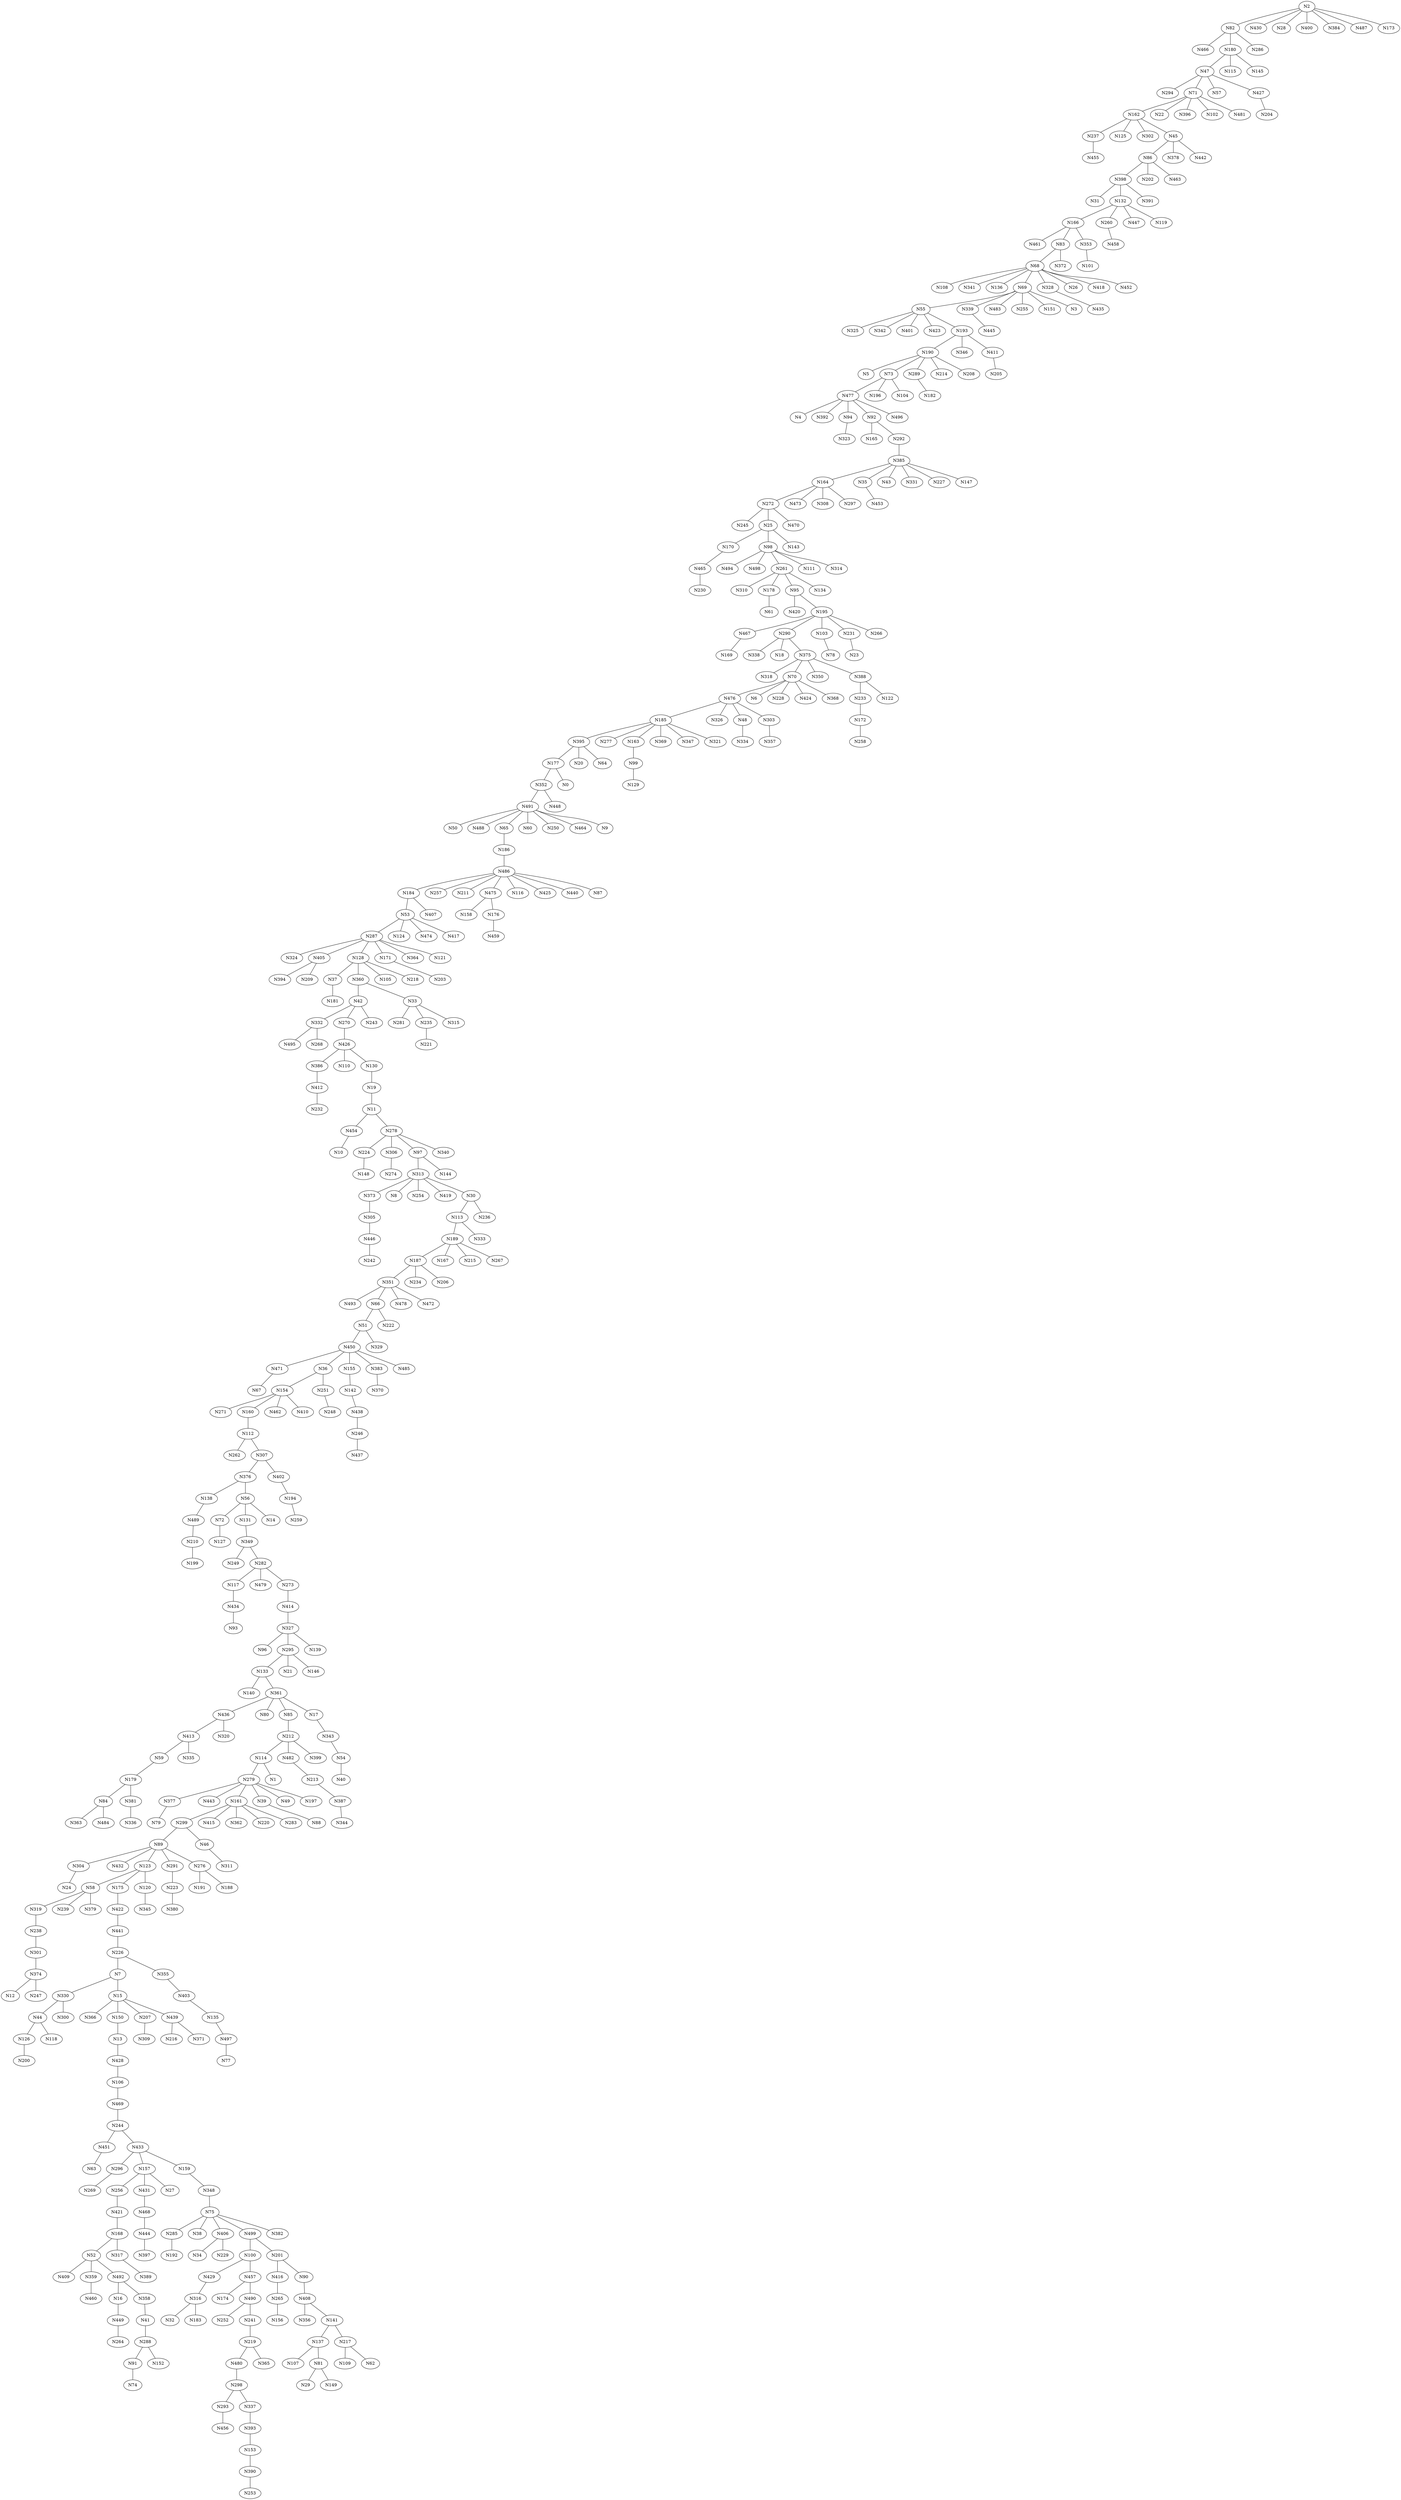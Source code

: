 Graph G {
	N135--N497[weight=1];
	N68--N108[weight=1];
	N451--N63[weight=1];
	N68--N341[weight=1];
	N433--N296[weight=1];
	N408--N356[weight=1];
	N53--N287[weight=1];
	N114--N279[weight=1];
	N395--N177[weight=1];
	N279--N377[weight=1];
	N486--N184[weight=1];
	N373--N305[weight=1];
	N52--N409[weight=1];
	N454--N10[weight=1];
	N170--N465[weight=1];
	N7--N330[weight=1];
	N15--N366[weight=1];
	N82--N466[weight=1];
	N374--N12[weight=1];
	N386--N412[weight=1];
	N429--N316[weight=1];
	N2--N430[weight=1];
	N226--N355[weight=1];
	N316--N32[weight=1];
	N433--N157[weight=1];
	N433--N159[weight=1];
	N42--N332[weight=1];
	N298--N293[weight=1];
	N467--N169[weight=1];
	N213--N387[weight=1];
	N2--N28[weight=1];
	N349--N249[weight=1];
	N162--N237[weight=1];
	N89--N304[weight=1];
	N352--N491[weight=1];
	N154--N271[weight=1];
	N68--N136[weight=1];
	N285--N192[weight=1];
	N376--N138[weight=1];
	N395--N20[weight=1];
	N89--N432[weight=1];
	N75--N38[weight=1];
	N287--N324[weight=1];
	N272--N245[weight=1];
	N154--N160[weight=1];
	N162--N125[weight=1];
	N279--N443[weight=1];
	N359--N460[weight=1];
	N47--N294[weight=1];
	N422--N441[weight=1];
	N224--N148[weight=1];
	N486--N257[weight=1];
	N53--N124[weight=1];
	N398--N31[weight=1];
	N2--N400[weight=1];
	N290--N338[weight=1];
	N15--N150[weight=1];
	N446--N242[weight=1];
	N282--N117[weight=1];
	N282--N479[weight=1];
	N133--N140[weight=1];
	N47--N71[weight=1];
	N469--N244[weight=1];
	N137--N107[weight=1];
	N164--N473[weight=1];
	N313--N8[weight=1];
	N123--N58[weight=1];
	N207--N309[weight=1];
	N194--N259[weight=1];
	N53--N474[weight=1];
	N413--N59[weight=1];
	N37--N181[weight=1];
	N55--N325[weight=1];
	N349--N282[weight=1];
	N492--N16[weight=1];
	N98--N494[weight=1];
	N98--N498[weight=1];
	N296--N269[weight=1];
	N47--N57[weight=1];
	N471--N67[weight=1];
	N251--N248[weight=1];
	N168--N52[weight=1];
	N390--N253[weight=1];
	N290--N18[weight=1];
	N175--N422[weight=1];
	N408--N141[weight=1];
	N190--N5[weight=1];
	N457--N174[weight=1];
	N98--N261[weight=1];
	N287--N405[weight=1];
	N261--N310[weight=1];
	N100--N429[weight=1];
	N112--N262[weight=1];
	N141--N137[weight=1];
	N71--N22[weight=1];
	N438--N246[weight=1];
	N55--N342[weight=1];
	N190--N73[weight=1];
	N299--N89[weight=1];
	N189--N187[weight=1];
	N86--N202[weight=1];
	N374--N247[weight=1];
	N486--N211[weight=1];
	N2--N82[weight=1];
	N273--N414[weight=1];
	N52--N359[weight=1];
	N160--N112[weight=1];
	N98--N111[weight=1];
	N159--N348[weight=1];
	N138--N489[weight=1];
	N166--N461[weight=1];
	N106--N469[weight=1];
	N477--N4[weight=1];
	N477--N392[weight=1];
	N330--N44[weight=1];
	N68--N69[weight=1];
	N81--N29[weight=1];
	N89--N291[weight=1];
	N261--N178[weight=1];
	N278--N306[weight=1];
	N97--N144[weight=1];
	N330--N300[weight=1];
	N82--N180[weight=1];
	N439--N216[weight=1];
	N36--N154[weight=1];
	N162--N302[weight=1];
	N55--N401[weight=1];
	N84--N363[weight=1];
	N84--N484[weight=1];
	N94--N323[weight=1];
	N83--N68[weight=1];
	N313--N254[weight=1];
	N486--N475[weight=1];
	N313--N373[weight=1];
	N307--N376[weight=1];
	N491--N50[weight=1];
	N486--N116[weight=1];
	N100--N457[weight=1];
	N25--N98[weight=1];
	N189--N167[weight=1];
	N328--N435[weight=1];
	N427--N204[weight=1];
	N44--N126[weight=1];
	N416--N265[weight=1];
	N375--N318[weight=1];
	N86--N463[weight=1];
	N45--N378[weight=1];
	N103--N78[weight=1];
	N157--N256[weight=1];
	N2--N384[weight=1];
	N217--N109[weight=1];
	N95--N420[weight=1];
	N476--N185[weight=1];
	N491--N488[weight=1];
	N491--N65[weight=1];
	N491--N60[weight=1];
	N492--N358[weight=1];
	N82--N286[weight=1];
	N231--N23[weight=1];
	N113--N333[weight=1];
	N89--N276[weight=1];
	N161--N415[weight=1];
	N385--N35[weight=1];
	N377--N79[weight=1];
	N491--N250[weight=1];
	N55--N423[weight=1];
	N272--N25[weight=1];
	N306--N274[weight=1];
	N153--N390[weight=1];
	N299--N46[weight=1];
	N375--N70[weight=1];
	N304--N24[weight=1];
	N431--N468[weight=1];
	N475--N158[weight=1];
	N2--N487[weight=1];
	N89--N123[weight=1];
	N441--N226[weight=1];
	N98--N314[weight=1];
	N385--N43[weight=1];
	N212--N114[weight=1];
	N42--N270[weight=1];
	N272--N470[weight=1];
	N491--N464[weight=1];
	N490--N252[weight=1];
	N317--N389[weight=1];
	N436--N413[weight=1];
	N486--N425[weight=1];
	N161--N362[weight=1];
	N319--N238[weight=1];
	N261--N134[weight=1];
	N92--N165[weight=1];
	N195--N290[weight=1];
	N426--N110[weight=1];
	N51--N450[weight=1];
	N44--N118[weight=1];
	N179--N84[weight=1];
	N154--N462[weight=1];
	N226--N7[weight=1];
	N490--N241[weight=1];
	N51--N329[weight=1];
	N97--N313[weight=1];
	N450--N36[weight=1];
	N164--N308[weight=1];
	N184--N53[weight=1];
	N279--N39[weight=1];
	N161--N220[weight=1];
	N70--N6[weight=1];
	N375--N350[weight=1];
	N426--N386[weight=1];
	N475--N176[weight=1];
	N112--N307[weight=1];
	N86--N398[weight=1];
	N53--N417[weight=1];
	N486--N440[weight=1];
	N91--N74[weight=1];
	N47--N427[weight=1];
	N477--N496[weight=1];
	N426--N130[weight=1];
	N395--N64[weight=1];
	N212--N482[weight=1];
	N279--N49[weight=1];
	N428--N106[weight=1];
	N327--N96[weight=1];
	N381--N336[weight=1];
	N42--N243[weight=1];
	N45--N442[weight=1];
	N46--N311[weight=1];
	N36--N251[weight=1];
	N117--N434[weight=1];
	N128--N37[weight=1];
	N219--N480[weight=1];
	N157--N27[weight=1];
	N171--N203[weight=1];
	N113--N189[weight=1];
	N33--N281[weight=1];
	N128--N360[weight=1];
	N385--N331[weight=1];
	N16--N449[weight=1];
	N219--N365[weight=1];
	N162--N45[weight=1];
	N265--N156[weight=1];
	N436--N320[weight=1];
	N81--N149[weight=1];
	N212--N399[weight=1];
	N480--N298[weight=1];
	N157--N431[weight=1];
	N486--N87[weight=1];
	N65--N186[weight=1];
	N177--N0[weight=1];
	N189--N215[weight=1];
	N178--N61[weight=1];
	N476--N326[weight=1];
	N307--N402[weight=1];
	N161--N283[weight=1];
	N217--N62[weight=1];
	N193--N190[weight=1];
	N69--N339[weight=1];
	N241--N219[weight=1];
	N351--N493[weight=1];
	N385--N227[weight=1];
	N70--N228[weight=1];
	N73--N196[weight=1];
	N25--N170[weight=1];
	N210--N199[weight=1];
	N421--N168[weight=1];
	N360--N42[weight=1];
	N327--N295[weight=1];
	N313--N419[weight=1];
	N92--N292[weight=1];
	N339--N445[weight=1];
	N35--N453[weight=1];
	N45--N86[weight=1];
	N166--N83[weight=1];
	N123--N120[weight=1];
	N41--N288[weight=1];
	N48--N334[weight=1];
	N195--N266[weight=1];
	N155--N142[weight=1];
	N482--N213[weight=1];
	N360--N33[weight=1];
	N288--N91[weight=1];
	N59--N179[weight=1];
	N270--N426[weight=1];
	N361--N80[weight=1];
	N114--N1[weight=1];
	N361--N85[weight=1];
	N343--N54[weight=1];
	N137--N81[weight=1];
	N375--N388[weight=1];
	N489--N210[weight=1];
	N305--N446[weight=1];
	N176--N459[weight=1];
	N184--N407[weight=1];
	N179--N381[weight=1];
	N83--N372[weight=1];
	N189--N267[weight=1];
	N303--N357[weight=1];
	N190--N289[weight=1];
	N99--N129[weight=1];
	N406--N34[weight=1];
	N69--N483[weight=1];
	N260--N458[weight=1];
	N332--N495[weight=1];
	N19--N11[weight=1];
	N187--N351[weight=1];
	N405--N394[weight=1];
	N187--N234[weight=1];
	N316--N183[weight=1];
	N75--N285[weight=1];
	N70--N424[weight=1];
	N278--N340[weight=1];
	N154--N410[weight=1];
	N468--N444[weight=1];
	N439--N371[weight=1];
	N68--N26[weight=1];
	N168--N317[weight=1];
	N278--N224[weight=1];
	N33--N235[weight=1];
	N132--N166[weight=1];
	N69--N255[weight=1];
	N25--N143[weight=1];
	N383--N370[weight=1];
	N295--N21[weight=1];
	N450--N485[weight=1];
	N11--N454[weight=1];
	N385--N147[weight=1];
	N13--N428[weight=1];
	N289--N182[weight=1];
	N185--N277[weight=1];
	N387--N344[weight=1];
	N195--N231[weight=1];
	N185--N395[weight=1];
	N327--N139[weight=1];
	N52--N492[weight=1];
	N30--N113[weight=1];
	N450--N471[weight=1];
	N30--N236[weight=1];
	N223--N380[weight=1];
	N85--N212[weight=1];
	N75--N499[weight=1];
	N256--N421[weight=1];
	N491--N9[weight=1];
	N58--N319[weight=1];
	N75--N382[weight=1];
	N195--N467[weight=1];
	N195--N103[weight=1];
	N201--N90[weight=1];
	N476--N303[weight=1];
	N185--N163[weight=1];
	N120--N345[weight=1];
	N161--N299[weight=1];
	N166--N353[weight=1];
	N69--N151[weight=1];
	N332--N268[weight=1];
	N2--N173[weight=1];
	N351--N66[weight=1];
	N55--N193[weight=1];
	N56--N72[weight=1];
	N288--N152[weight=1];
	N95--N195[weight=1];
	N413--N335[weight=1];
	N393--N153[weight=1];
	N180--N115[weight=1];
	N476--N48[weight=1];
	N497--N77[weight=1];
	N238--N301[weight=1];
	N237--N455[weight=1];
	N402--N194[weight=1];
	N291--N223[weight=1];
	N66--N51[weight=1];
	N499--N201[weight=1];
	N287--N171[weight=1];
	N172--N258[weight=1];
	N465--N230[weight=1];
	N244--N451[weight=1];
	N164--N272[weight=1];
	N193--N346[weight=1];
	N290--N375[weight=1];
	N72--N127[weight=1];
	N33--N315[weight=1];
	N73--N104[weight=1];
	N75--N406[weight=1];
	N187--N206[weight=1];
	N295--N146[weight=1];
	N39--N88[weight=1];
	N313--N30[weight=1];
	N123--N175[weight=1];
	N388--N233[weight=1];
	N126--N200[weight=1];
	N361--N17[weight=1];
	N298--N337[weight=1];
	N398--N391[weight=1];
	N73--N477[weight=1];
	N295--N133[weight=1];
	N186--N486[weight=1];
	N71--N162[weight=1];
	N133--N361[weight=1];
	N142--N438[weight=1];
	N348--N75[weight=1];
	N450--N155[weight=1];
	N499--N100[weight=1];
	N414--N327[weight=1];
	N130--N19[weight=1];
	N56--N131[weight=1];
	N282--N273[weight=1];
	N457--N490[weight=1];
	N388--N122[weight=1];
	N68--N418[weight=1];
	N90--N408[weight=1];
	N164--N297[weight=1];
	N185--N369[weight=1];
	N58--N239[weight=1];
	N412--N232[weight=1];
	N279--N197[weight=1];
	N477--N94[weight=1];
	N385--N164[weight=1];
	N132--N260[weight=1];
	N477--N92[weight=1];
	N450--N383[weight=1];
	N444--N397[weight=1];
	N141--N217[weight=1];
	N301--N374[weight=1];
	N180--N47[weight=1];
	N71--N396[weight=1];
	N293--N456[weight=1];
	N233--N172[weight=1];
	N150--N13[weight=1];
	N403--N135[weight=1];
	N398--N132[weight=1];
	N278--N97[weight=1];
	N279--N161[weight=1];
	N337--N393[weight=1];
	N15--N439[weight=1];
	N71--N102[weight=1];
	N177--N352[weight=1];
	N201--N416[weight=1];
	N353--N101[weight=1];
	N246--N437[weight=1];
	N58--N379[weight=1];
	N235--N221[weight=1];
	N185--N347[weight=1];
	N17--N343[weight=1];
	N405--N209[weight=1];
	N361--N436[weight=1];
	N163--N99[weight=1];
	N56--N14[weight=1];
	N15--N207[weight=1];
	N355--N403[weight=1];
	N132--N447[weight=1];
	N292--N385[weight=1];
	N66--N222[weight=1];
	N193--N411[weight=1];
	N70--N476[weight=1];
	N449--N264[weight=1];
	N131--N349[weight=1];
	N68--N328[weight=1];
	N128--N105[weight=1];
	N276--N191[weight=1];
	N352--N448[weight=1];
	N54--N40[weight=1];
	N406--N229[weight=1];
	N180--N145[weight=1];
	N190--N214[weight=1];
	N276--N188[weight=1];
	N69--N3[weight=1];
	N71--N481[weight=1];
	N411--N205[weight=1];
	N132--N119[weight=1];
	N261--N95[weight=1];
	N7--N15[weight=1];
	N358--N41[weight=1];
	N69--N55[weight=1];
	N70--N368[weight=1];
	N434--N93[weight=1];
	N185--N321[weight=1];
	N376--N56[weight=1];
	N68--N452[weight=1];
	N128--N218[weight=1];
	N244--N433[weight=1];
	N351--N478[weight=1];
	N287--N128[weight=1];
	N190--N208[weight=1];
	N351--N472[weight=1];
	N287--N364[weight=1];
	N287--N121[weight=1];
	N11--N278[weight=1];
}